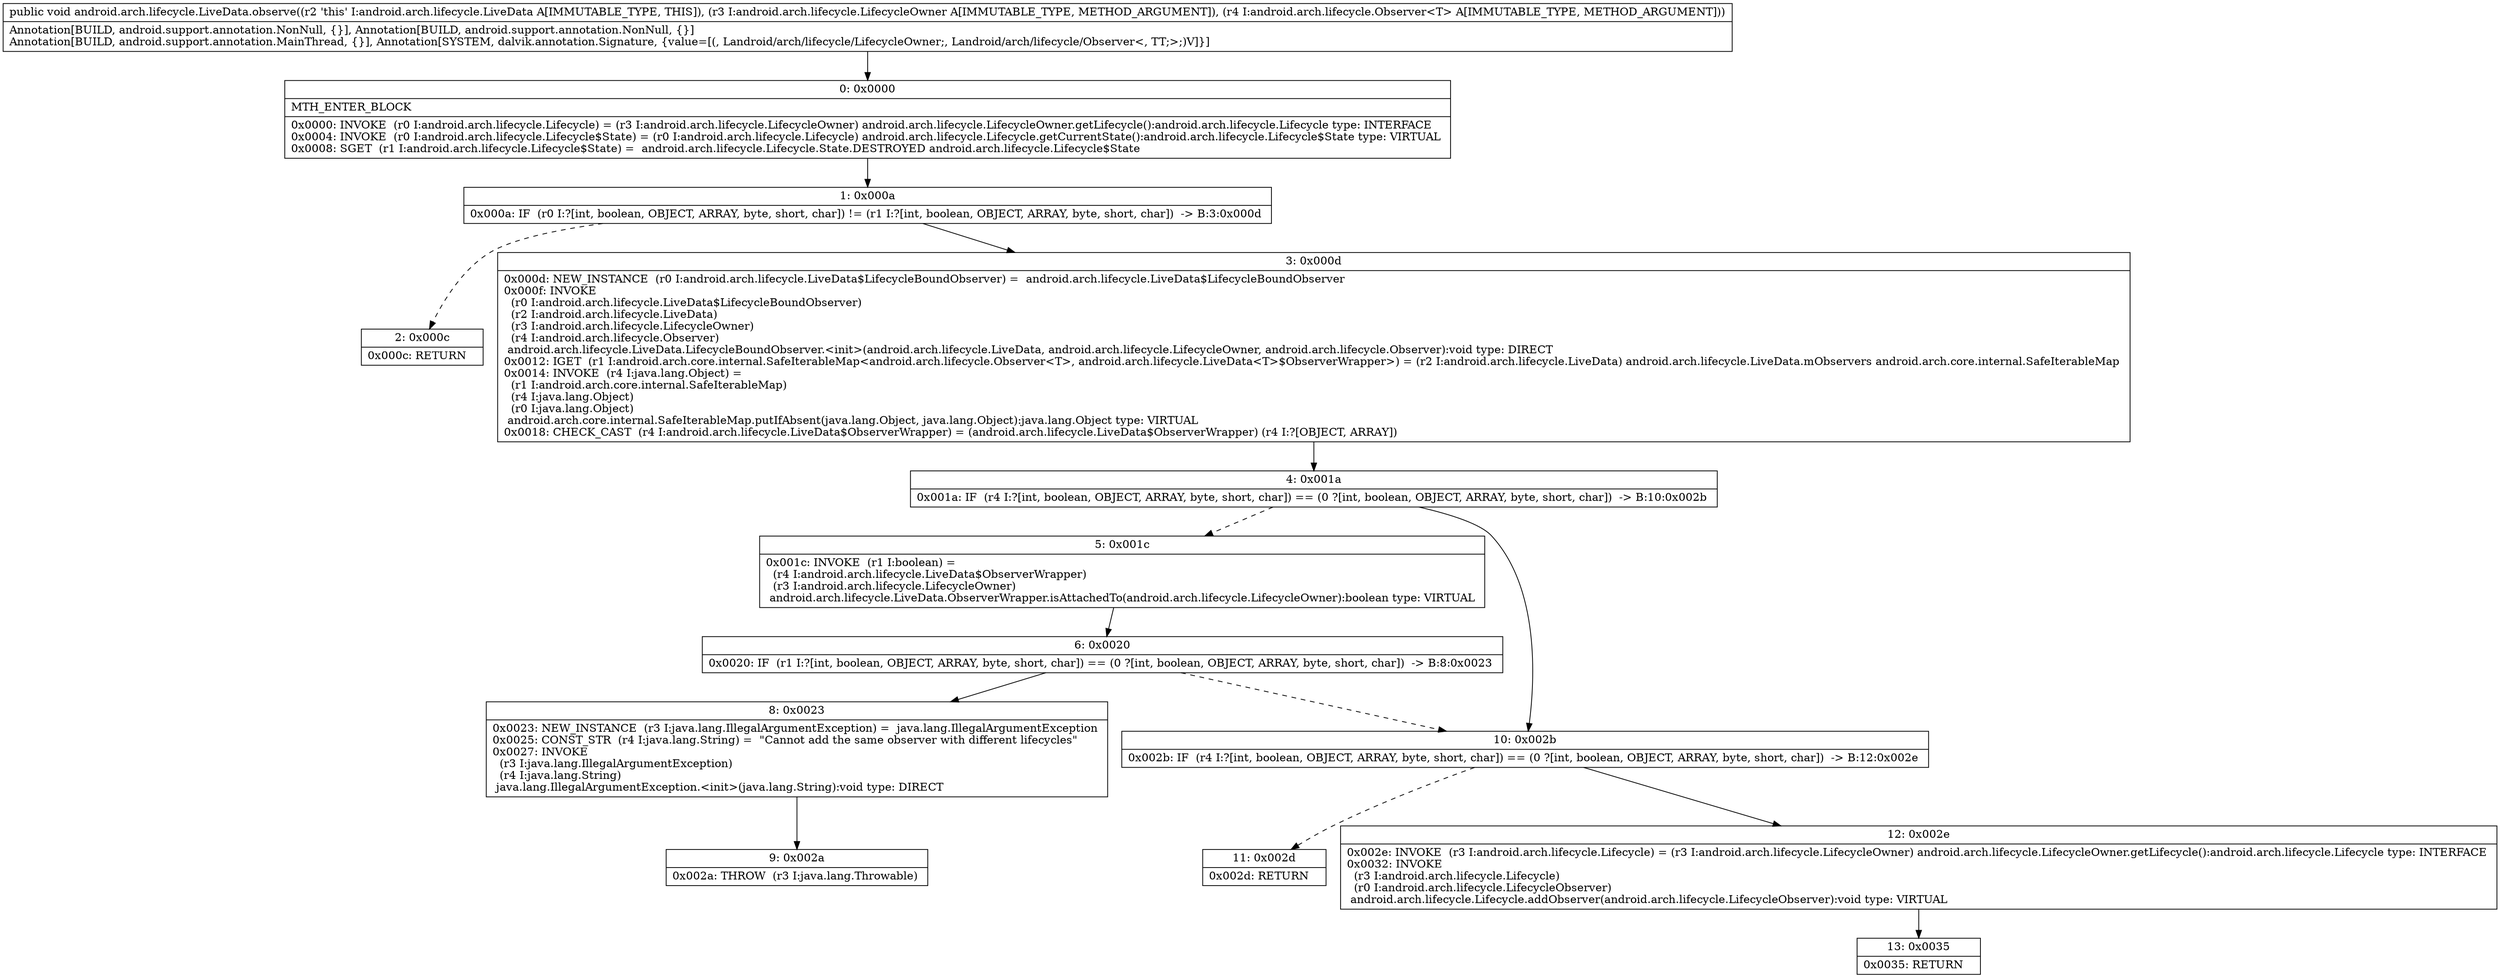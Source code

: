 digraph "CFG forandroid.arch.lifecycle.LiveData.observe(Landroid\/arch\/lifecycle\/LifecycleOwner;Landroid\/arch\/lifecycle\/Observer;)V" {
Node_0 [shape=record,label="{0\:\ 0x0000|MTH_ENTER_BLOCK\l|0x0000: INVOKE  (r0 I:android.arch.lifecycle.Lifecycle) = (r3 I:android.arch.lifecycle.LifecycleOwner) android.arch.lifecycle.LifecycleOwner.getLifecycle():android.arch.lifecycle.Lifecycle type: INTERFACE \l0x0004: INVOKE  (r0 I:android.arch.lifecycle.Lifecycle$State) = (r0 I:android.arch.lifecycle.Lifecycle) android.arch.lifecycle.Lifecycle.getCurrentState():android.arch.lifecycle.Lifecycle$State type: VIRTUAL \l0x0008: SGET  (r1 I:android.arch.lifecycle.Lifecycle$State) =  android.arch.lifecycle.Lifecycle.State.DESTROYED android.arch.lifecycle.Lifecycle$State \l}"];
Node_1 [shape=record,label="{1\:\ 0x000a|0x000a: IF  (r0 I:?[int, boolean, OBJECT, ARRAY, byte, short, char]) != (r1 I:?[int, boolean, OBJECT, ARRAY, byte, short, char])  \-\> B:3:0x000d \l}"];
Node_2 [shape=record,label="{2\:\ 0x000c|0x000c: RETURN   \l}"];
Node_3 [shape=record,label="{3\:\ 0x000d|0x000d: NEW_INSTANCE  (r0 I:android.arch.lifecycle.LiveData$LifecycleBoundObserver) =  android.arch.lifecycle.LiveData$LifecycleBoundObserver \l0x000f: INVOKE  \l  (r0 I:android.arch.lifecycle.LiveData$LifecycleBoundObserver)\l  (r2 I:android.arch.lifecycle.LiveData)\l  (r3 I:android.arch.lifecycle.LifecycleOwner)\l  (r4 I:android.arch.lifecycle.Observer)\l android.arch.lifecycle.LiveData.LifecycleBoundObserver.\<init\>(android.arch.lifecycle.LiveData, android.arch.lifecycle.LifecycleOwner, android.arch.lifecycle.Observer):void type: DIRECT \l0x0012: IGET  (r1 I:android.arch.core.internal.SafeIterableMap\<android.arch.lifecycle.Observer\<T\>, android.arch.lifecycle.LiveData\<T\>$ObserverWrapper\>) = (r2 I:android.arch.lifecycle.LiveData) android.arch.lifecycle.LiveData.mObservers android.arch.core.internal.SafeIterableMap \l0x0014: INVOKE  (r4 I:java.lang.Object) = \l  (r1 I:android.arch.core.internal.SafeIterableMap)\l  (r4 I:java.lang.Object)\l  (r0 I:java.lang.Object)\l android.arch.core.internal.SafeIterableMap.putIfAbsent(java.lang.Object, java.lang.Object):java.lang.Object type: VIRTUAL \l0x0018: CHECK_CAST  (r4 I:android.arch.lifecycle.LiveData$ObserverWrapper) = (android.arch.lifecycle.LiveData$ObserverWrapper) (r4 I:?[OBJECT, ARRAY]) \l}"];
Node_4 [shape=record,label="{4\:\ 0x001a|0x001a: IF  (r4 I:?[int, boolean, OBJECT, ARRAY, byte, short, char]) == (0 ?[int, boolean, OBJECT, ARRAY, byte, short, char])  \-\> B:10:0x002b \l}"];
Node_5 [shape=record,label="{5\:\ 0x001c|0x001c: INVOKE  (r1 I:boolean) = \l  (r4 I:android.arch.lifecycle.LiveData$ObserverWrapper)\l  (r3 I:android.arch.lifecycle.LifecycleOwner)\l android.arch.lifecycle.LiveData.ObserverWrapper.isAttachedTo(android.arch.lifecycle.LifecycleOwner):boolean type: VIRTUAL \l}"];
Node_6 [shape=record,label="{6\:\ 0x0020|0x0020: IF  (r1 I:?[int, boolean, OBJECT, ARRAY, byte, short, char]) == (0 ?[int, boolean, OBJECT, ARRAY, byte, short, char])  \-\> B:8:0x0023 \l}"];
Node_8 [shape=record,label="{8\:\ 0x0023|0x0023: NEW_INSTANCE  (r3 I:java.lang.IllegalArgumentException) =  java.lang.IllegalArgumentException \l0x0025: CONST_STR  (r4 I:java.lang.String) =  \"Cannot add the same observer with different lifecycles\" \l0x0027: INVOKE  \l  (r3 I:java.lang.IllegalArgumentException)\l  (r4 I:java.lang.String)\l java.lang.IllegalArgumentException.\<init\>(java.lang.String):void type: DIRECT \l}"];
Node_9 [shape=record,label="{9\:\ 0x002a|0x002a: THROW  (r3 I:java.lang.Throwable) \l}"];
Node_10 [shape=record,label="{10\:\ 0x002b|0x002b: IF  (r4 I:?[int, boolean, OBJECT, ARRAY, byte, short, char]) == (0 ?[int, boolean, OBJECT, ARRAY, byte, short, char])  \-\> B:12:0x002e \l}"];
Node_11 [shape=record,label="{11\:\ 0x002d|0x002d: RETURN   \l}"];
Node_12 [shape=record,label="{12\:\ 0x002e|0x002e: INVOKE  (r3 I:android.arch.lifecycle.Lifecycle) = (r3 I:android.arch.lifecycle.LifecycleOwner) android.arch.lifecycle.LifecycleOwner.getLifecycle():android.arch.lifecycle.Lifecycle type: INTERFACE \l0x0032: INVOKE  \l  (r3 I:android.arch.lifecycle.Lifecycle)\l  (r0 I:android.arch.lifecycle.LifecycleObserver)\l android.arch.lifecycle.Lifecycle.addObserver(android.arch.lifecycle.LifecycleObserver):void type: VIRTUAL \l}"];
Node_13 [shape=record,label="{13\:\ 0x0035|0x0035: RETURN   \l}"];
MethodNode[shape=record,label="{public void android.arch.lifecycle.LiveData.observe((r2 'this' I:android.arch.lifecycle.LiveData A[IMMUTABLE_TYPE, THIS]), (r3 I:android.arch.lifecycle.LifecycleOwner A[IMMUTABLE_TYPE, METHOD_ARGUMENT]), (r4 I:android.arch.lifecycle.Observer\<T\> A[IMMUTABLE_TYPE, METHOD_ARGUMENT]))  | Annotation[BUILD, android.support.annotation.NonNull, \{\}], Annotation[BUILD, android.support.annotation.NonNull, \{\}]\lAnnotation[BUILD, android.support.annotation.MainThread, \{\}], Annotation[SYSTEM, dalvik.annotation.Signature, \{value=[(, Landroid\/arch\/lifecycle\/LifecycleOwner;, Landroid\/arch\/lifecycle\/Observer\<, TT;\>;)V]\}]\l}"];
MethodNode -> Node_0;
Node_0 -> Node_1;
Node_1 -> Node_2[style=dashed];
Node_1 -> Node_3;
Node_3 -> Node_4;
Node_4 -> Node_5[style=dashed];
Node_4 -> Node_10;
Node_5 -> Node_6;
Node_6 -> Node_8;
Node_6 -> Node_10[style=dashed];
Node_8 -> Node_9;
Node_10 -> Node_11[style=dashed];
Node_10 -> Node_12;
Node_12 -> Node_13;
}

